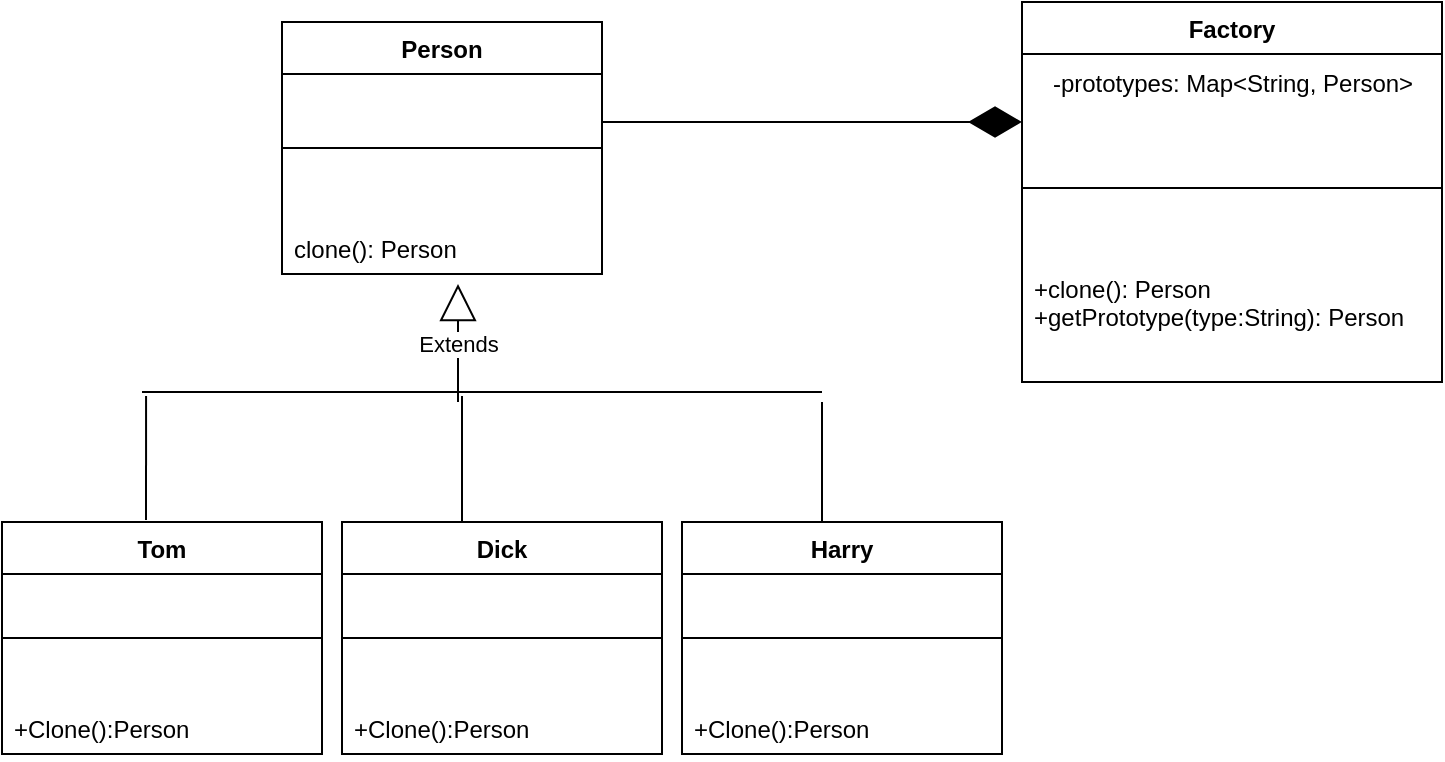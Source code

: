 <mxfile version="26.1.3">
  <diagram name="Página-1" id="sBUXVZyzEPE1HrLfA7ka">
    <mxGraphModel dx="1707" dy="500" grid="1" gridSize="10" guides="1" tooltips="1" connect="1" arrows="1" fold="1" page="1" pageScale="1" pageWidth="827" pageHeight="1169" math="0" shadow="0">
      <root>
        <mxCell id="0" />
        <mxCell id="1" parent="0" />
        <mxCell id="yekVJp_Jw-dM0RH70xi5-1" value="Person" style="swimlane;fontStyle=1;align=center;verticalAlign=top;childLayout=stackLayout;horizontal=1;startSize=26;horizontalStack=0;resizeParent=1;resizeParentMax=0;resizeLast=0;collapsible=1;marginBottom=0;whiteSpace=wrap;html=1;" vertex="1" parent="1">
          <mxGeometry x="120" y="50" width="160" height="126" as="geometry" />
        </mxCell>
        <mxCell id="yekVJp_Jw-dM0RH70xi5-3" value="" style="line;strokeWidth=1;fillColor=none;align=left;verticalAlign=middle;spacingTop=-1;spacingLeft=3;spacingRight=3;rotatable=0;labelPosition=right;points=[];portConstraint=eastwest;strokeColor=inherit;" vertex="1" parent="yekVJp_Jw-dM0RH70xi5-1">
          <mxGeometry y="26" width="160" height="74" as="geometry" />
        </mxCell>
        <mxCell id="yekVJp_Jw-dM0RH70xi5-4" value="clone(): Person" style="text;strokeColor=none;fillColor=none;align=left;verticalAlign=top;spacingLeft=4;spacingRight=4;overflow=hidden;rotatable=0;points=[[0,0.5],[1,0.5]];portConstraint=eastwest;whiteSpace=wrap;html=1;" vertex="1" parent="yekVJp_Jw-dM0RH70xi5-1">
          <mxGeometry y="100" width="160" height="26" as="geometry" />
        </mxCell>
        <mxCell id="yekVJp_Jw-dM0RH70xi5-5" value="Extends" style="endArrow=block;endSize=16;endFill=0;html=1;rounded=0;entryX=0.55;entryY=1.192;entryDx=0;entryDy=0;entryPerimeter=0;" edge="1" parent="1" target="yekVJp_Jw-dM0RH70xi5-4">
          <mxGeometry width="160" relative="1" as="geometry">
            <mxPoint x="208" y="240" as="sourcePoint" />
            <mxPoint x="260" y="220" as="targetPoint" />
          </mxGeometry>
        </mxCell>
        <mxCell id="yekVJp_Jw-dM0RH70xi5-8" value="" style="line;strokeWidth=1;rotatable=0;dashed=0;labelPosition=right;align=left;verticalAlign=middle;spacingTop=0;spacingLeft=6;points=[];portConstraint=eastwest;" vertex="1" parent="1">
          <mxGeometry x="50" y="230" width="340" height="10" as="geometry" />
        </mxCell>
        <mxCell id="yekVJp_Jw-dM0RH70xi5-9" value="Tom" style="swimlane;fontStyle=1;align=center;verticalAlign=top;childLayout=stackLayout;horizontal=1;startSize=26;horizontalStack=0;resizeParent=1;resizeParentMax=0;resizeLast=0;collapsible=1;marginBottom=0;whiteSpace=wrap;html=1;" vertex="1" parent="1">
          <mxGeometry x="-20" y="300" width="160" height="116" as="geometry" />
        </mxCell>
        <mxCell id="yekVJp_Jw-dM0RH70xi5-11" value="" style="line;strokeWidth=1;fillColor=none;align=left;verticalAlign=middle;spacingTop=-1;spacingLeft=3;spacingRight=3;rotatable=0;labelPosition=right;points=[];portConstraint=eastwest;strokeColor=inherit;" vertex="1" parent="yekVJp_Jw-dM0RH70xi5-9">
          <mxGeometry y="26" width="160" height="64" as="geometry" />
        </mxCell>
        <mxCell id="yekVJp_Jw-dM0RH70xi5-12" value="+Clone():Person" style="text;strokeColor=none;fillColor=none;align=left;verticalAlign=top;spacingLeft=4;spacingRight=4;overflow=hidden;rotatable=0;points=[[0,0.5],[1,0.5]];portConstraint=eastwest;whiteSpace=wrap;html=1;" vertex="1" parent="yekVJp_Jw-dM0RH70xi5-9">
          <mxGeometry y="90" width="160" height="26" as="geometry" />
        </mxCell>
        <mxCell id="yekVJp_Jw-dM0RH70xi5-13" value="Dick" style="swimlane;fontStyle=1;align=center;verticalAlign=top;childLayout=stackLayout;horizontal=1;startSize=26;horizontalStack=0;resizeParent=1;resizeParentMax=0;resizeLast=0;collapsible=1;marginBottom=0;whiteSpace=wrap;html=1;" vertex="1" parent="1">
          <mxGeometry x="150" y="300" width="160" height="116" as="geometry" />
        </mxCell>
        <mxCell id="yekVJp_Jw-dM0RH70xi5-15" value="" style="line;strokeWidth=1;fillColor=none;align=left;verticalAlign=middle;spacingTop=-1;spacingLeft=3;spacingRight=3;rotatable=0;labelPosition=right;points=[];portConstraint=eastwest;strokeColor=inherit;" vertex="1" parent="yekVJp_Jw-dM0RH70xi5-13">
          <mxGeometry y="26" width="160" height="64" as="geometry" />
        </mxCell>
        <mxCell id="yekVJp_Jw-dM0RH70xi5-16" value="+Clone():Person" style="text;strokeColor=none;fillColor=none;align=left;verticalAlign=top;spacingLeft=4;spacingRight=4;overflow=hidden;rotatable=0;points=[[0,0.5],[1,0.5]];portConstraint=eastwest;whiteSpace=wrap;html=1;" vertex="1" parent="yekVJp_Jw-dM0RH70xi5-13">
          <mxGeometry y="90" width="160" height="26" as="geometry" />
        </mxCell>
        <mxCell id="yekVJp_Jw-dM0RH70xi5-17" value="Harry" style="swimlane;fontStyle=1;align=center;verticalAlign=top;childLayout=stackLayout;horizontal=1;startSize=26;horizontalStack=0;resizeParent=1;resizeParentMax=0;resizeLast=0;collapsible=1;marginBottom=0;whiteSpace=wrap;html=1;" vertex="1" parent="1">
          <mxGeometry x="320" y="300" width="160" height="116" as="geometry" />
        </mxCell>
        <mxCell id="yekVJp_Jw-dM0RH70xi5-19" value="" style="line;strokeWidth=1;fillColor=none;align=left;verticalAlign=middle;spacingTop=-1;spacingLeft=3;spacingRight=3;rotatable=0;labelPosition=right;points=[];portConstraint=eastwest;strokeColor=inherit;" vertex="1" parent="yekVJp_Jw-dM0RH70xi5-17">
          <mxGeometry y="26" width="160" height="64" as="geometry" />
        </mxCell>
        <mxCell id="yekVJp_Jw-dM0RH70xi5-20" value="+Clone():Person" style="text;strokeColor=none;fillColor=none;align=left;verticalAlign=top;spacingLeft=4;spacingRight=4;overflow=hidden;rotatable=0;points=[[0,0.5],[1,0.5]];portConstraint=eastwest;whiteSpace=wrap;html=1;" vertex="1" parent="yekVJp_Jw-dM0RH70xi5-17">
          <mxGeometry y="90" width="160" height="26" as="geometry" />
        </mxCell>
        <mxCell id="yekVJp_Jw-dM0RH70xi5-21" value="Factory" style="swimlane;fontStyle=1;align=center;verticalAlign=top;childLayout=stackLayout;horizontal=1;startSize=26;horizontalStack=0;resizeParent=1;resizeParentMax=0;resizeLast=0;collapsible=1;marginBottom=0;whiteSpace=wrap;html=1;" vertex="1" parent="1">
          <mxGeometry x="490" y="40" width="210" height="190" as="geometry" />
        </mxCell>
        <mxCell id="yekVJp_Jw-dM0RH70xi5-24" value="-prototypes: Map&amp;lt;String, Person&amp;gt;" style="text;html=1;align=center;verticalAlign=middle;resizable=0;points=[];autosize=1;strokeColor=none;fillColor=none;" vertex="1" parent="yekVJp_Jw-dM0RH70xi5-21">
          <mxGeometry y="26" width="210" height="30" as="geometry" />
        </mxCell>
        <mxCell id="yekVJp_Jw-dM0RH70xi5-22" value="" style="line;strokeWidth=1;fillColor=none;align=left;verticalAlign=middle;spacingTop=-1;spacingLeft=3;spacingRight=3;rotatable=0;labelPosition=right;points=[];portConstraint=eastwest;strokeColor=inherit;" vertex="1" parent="yekVJp_Jw-dM0RH70xi5-21">
          <mxGeometry y="56" width="210" height="74" as="geometry" />
        </mxCell>
        <mxCell id="yekVJp_Jw-dM0RH70xi5-23" value="+clone(): Person&lt;div&gt;+getPrototype(type:String): Person&lt;/div&gt;" style="text;strokeColor=none;fillColor=none;align=left;verticalAlign=top;spacingLeft=4;spacingRight=4;overflow=hidden;rotatable=0;points=[[0,0.5],[1,0.5]];portConstraint=eastwest;whiteSpace=wrap;html=1;" vertex="1" parent="yekVJp_Jw-dM0RH70xi5-21">
          <mxGeometry y="130" width="210" height="60" as="geometry" />
        </mxCell>
        <mxCell id="yekVJp_Jw-dM0RH70xi5-25" value="" style="endArrow=none;html=1;rounded=0;entryX=0.006;entryY=0.7;entryDx=0;entryDy=0;entryPerimeter=0;" edge="1" parent="1" target="yekVJp_Jw-dM0RH70xi5-8">
          <mxGeometry width="50" height="50" relative="1" as="geometry">
            <mxPoint x="52" y="299" as="sourcePoint" />
            <mxPoint x="440" y="240" as="targetPoint" />
          </mxGeometry>
        </mxCell>
        <mxCell id="yekVJp_Jw-dM0RH70xi5-26" value="" style="endArrow=none;html=1;rounded=0;" edge="1" parent="1">
          <mxGeometry width="50" height="50" relative="1" as="geometry">
            <mxPoint x="390" y="300" as="sourcePoint" />
            <mxPoint x="390" y="240" as="targetPoint" />
          </mxGeometry>
        </mxCell>
        <mxCell id="yekVJp_Jw-dM0RH70xi5-27" value="" style="endArrow=none;html=1;rounded=0;entryX=0.006;entryY=0.7;entryDx=0;entryDy=0;entryPerimeter=0;" edge="1" parent="1">
          <mxGeometry width="50" height="50" relative="1" as="geometry">
            <mxPoint x="210" y="300" as="sourcePoint" />
            <mxPoint x="210" y="237" as="targetPoint" />
          </mxGeometry>
        </mxCell>
        <mxCell id="yekVJp_Jw-dM0RH70xi5-28" value="" style="endArrow=diamondThin;endFill=1;endSize=24;html=1;rounded=0;" edge="1" parent="1">
          <mxGeometry width="160" relative="1" as="geometry">
            <mxPoint x="280" y="100" as="sourcePoint" />
            <mxPoint x="490" y="100" as="targetPoint" />
          </mxGeometry>
        </mxCell>
      </root>
    </mxGraphModel>
  </diagram>
</mxfile>
